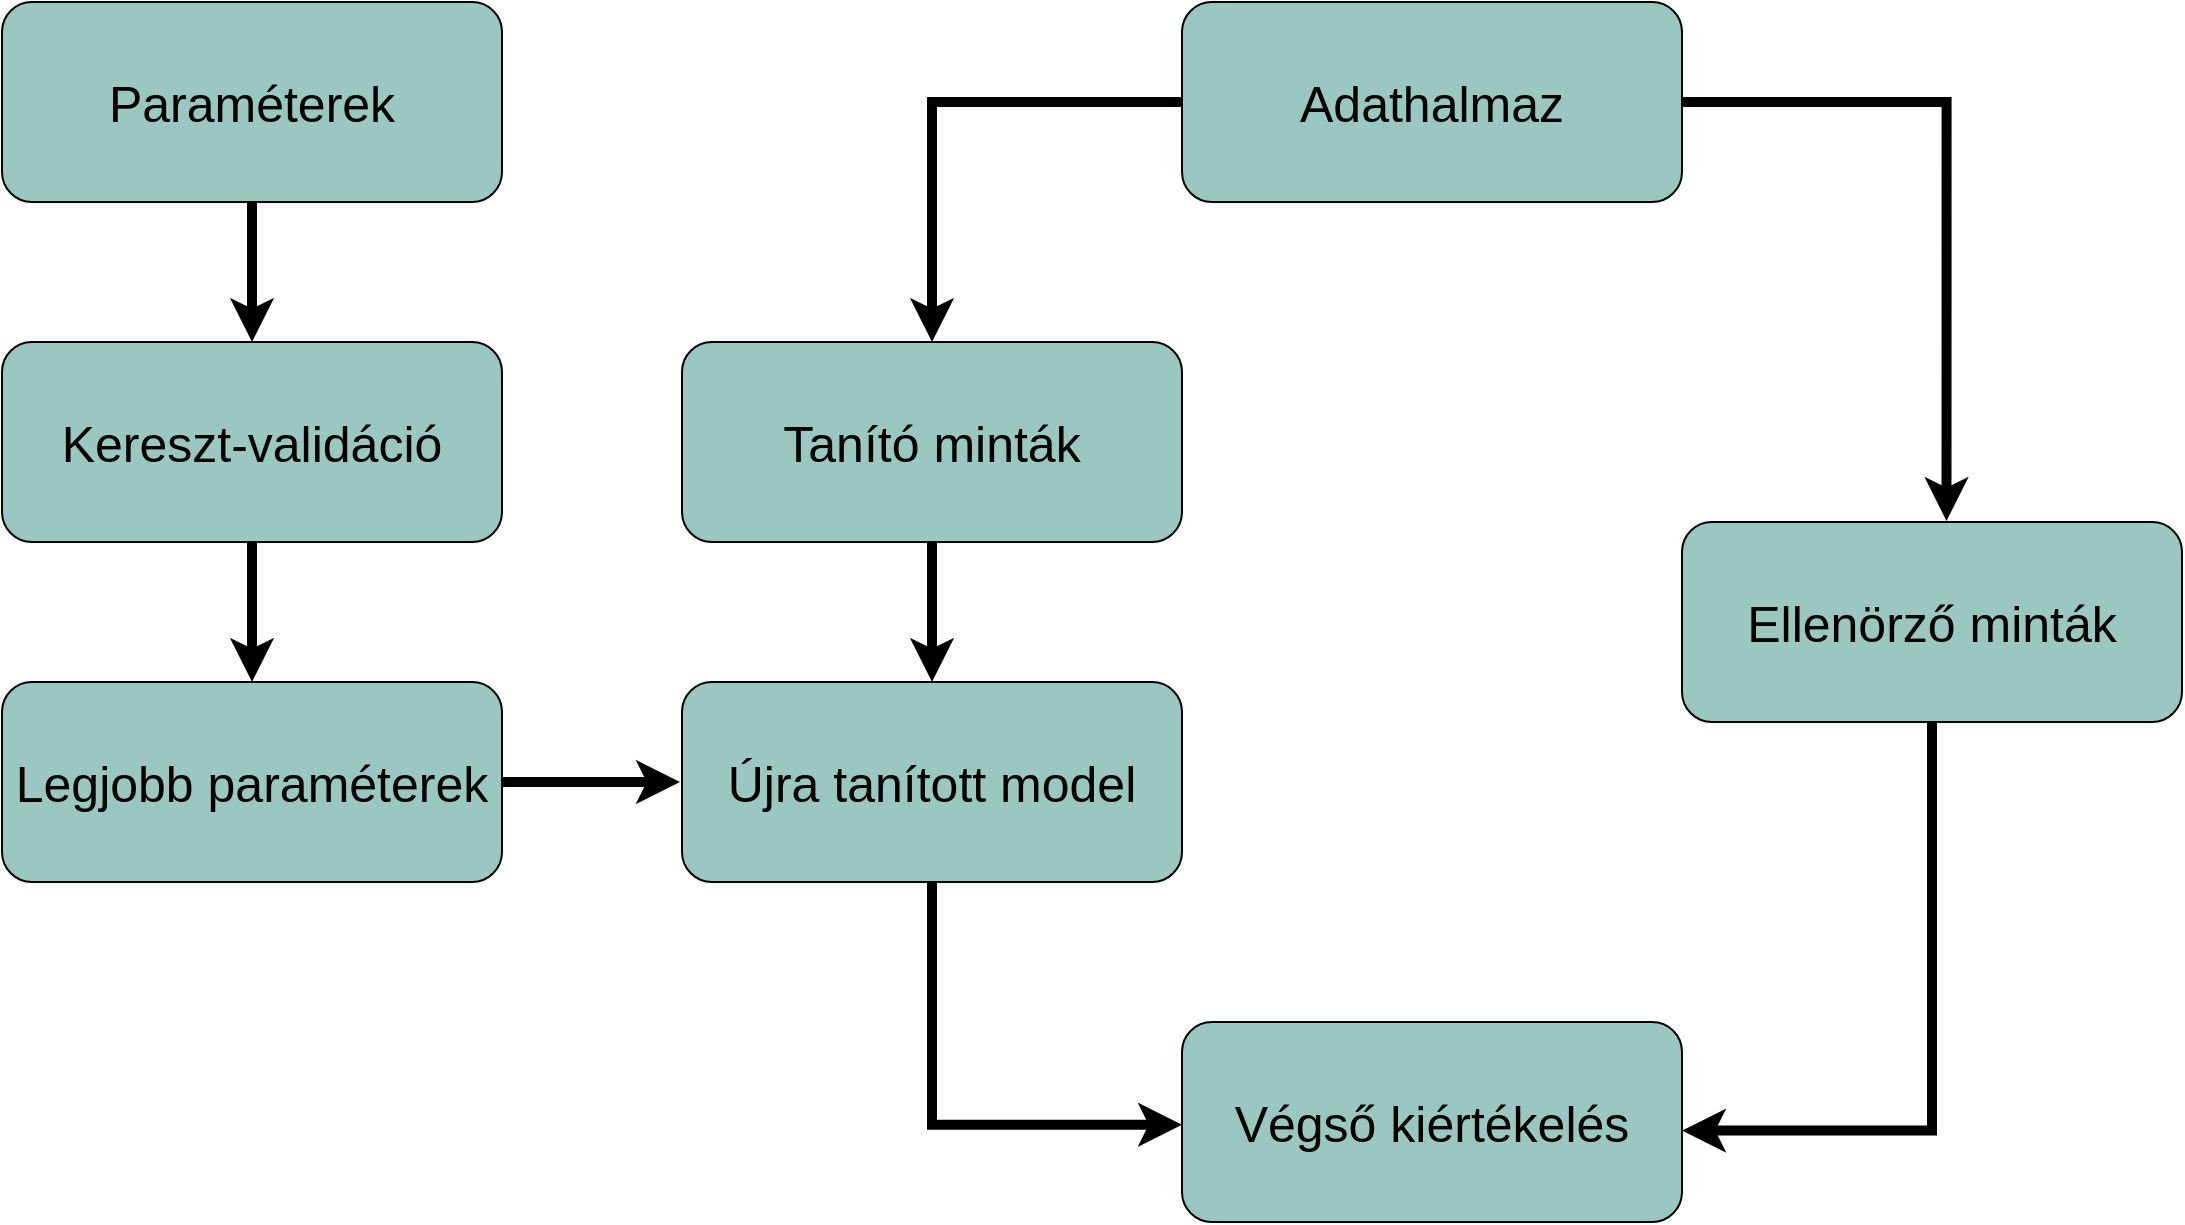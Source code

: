 <mxfile version="14.4.6" type="device" pages="2"><diagram id="Qbx1B5xQdk3e5R3pf0a0" name="Page-1"><mxGraphModel dx="1243" dy="735" grid="1" gridSize="10" guides="1" tooltips="1" connect="0" arrows="1" fold="1" page="1" pageScale="1" pageWidth="827" pageHeight="1169" math="0" shadow="0"><root><mxCell id="0"/><mxCell id="1" parent="0"/><mxCell id="bE8jGcioGd_SOKcU3lqN-11" style="edgeStyle=orthogonalEdgeStyle;rounded=0;orthogonalLoop=1;jettySize=auto;html=1;entryX=0.5;entryY=0;entryDx=0;entryDy=0;entryPerimeter=0;strokeWidth=5;" parent="1" source="bE8jGcioGd_SOKcU3lqN-1" target="bE8jGcioGd_SOKcU3lqN-2" edge="1"><mxGeometry relative="1" as="geometry"/></mxCell><mxCell id="bE8jGcioGd_SOKcU3lqN-1" value="&lt;span style=&quot;font-size: 25px&quot;&gt;Paraméterek&lt;/span&gt;" style="rounded=1;whiteSpace=wrap;html=1;fillColor=#9AC7BF;" parent="1" vertex="1"><mxGeometry x="-60" y="110" width="250" height="100" as="geometry"/></mxCell><mxCell id="bE8jGcioGd_SOKcU3lqN-14" style="edgeStyle=orthogonalEdgeStyle;rounded=0;orthogonalLoop=1;jettySize=auto;html=1;strokeWidth=5;" parent="1" source="bE8jGcioGd_SOKcU3lqN-2" target="bE8jGcioGd_SOKcU3lqN-3" edge="1"><mxGeometry relative="1" as="geometry"/></mxCell><mxCell id="bE8jGcioGd_SOKcU3lqN-2" value="&lt;span style=&quot;font-size: 25px&quot;&gt;Kereszt-validáció&lt;/span&gt;" style="rounded=1;whiteSpace=wrap;html=1;fillColor=#9AC7BF;" parent="1" vertex="1"><mxGeometry x="-60" y="280" width="250" height="100" as="geometry"/></mxCell><mxCell id="bE8jGcioGd_SOKcU3lqN-15" style="edgeStyle=orthogonalEdgeStyle;rounded=0;orthogonalLoop=1;jettySize=auto;html=1;entryX=-0.004;entryY=0.5;entryDx=0;entryDy=0;entryPerimeter=0;strokeWidth=5;" parent="1" source="bE8jGcioGd_SOKcU3lqN-3" target="bE8jGcioGd_SOKcU3lqN-4" edge="1"><mxGeometry relative="1" as="geometry"/></mxCell><mxCell id="bE8jGcioGd_SOKcU3lqN-3" value="&lt;span style=&quot;font-size: 25px&quot;&gt;Legjobb paraméterek&lt;/span&gt;" style="rounded=1;whiteSpace=wrap;html=1;fillColor=#9AC7BF;" parent="1" vertex="1"><mxGeometry x="-60" y="450" width="250" height="100" as="geometry"/></mxCell><mxCell id="bE8jGcioGd_SOKcU3lqN-21" style="edgeStyle=orthogonalEdgeStyle;rounded=0;orthogonalLoop=1;jettySize=auto;html=1;entryX=0;entryY=0.514;entryDx=0;entryDy=0;entryPerimeter=0;strokeWidth=5;" parent="1" source="bE8jGcioGd_SOKcU3lqN-4" target="bE8jGcioGd_SOKcU3lqN-9" edge="1"><mxGeometry relative="1" as="geometry"/></mxCell><mxCell id="bE8jGcioGd_SOKcU3lqN-4" value="&lt;span style=&quot;font-size: 25px&quot;&gt;Újra tanított model&lt;/span&gt;" style="rounded=1;whiteSpace=wrap;html=1;fillColor=#9AC7BF;" parent="1" vertex="1"><mxGeometry x="280" y="450" width="250" height="100" as="geometry"/></mxCell><mxCell id="bE8jGcioGd_SOKcU3lqN-16" style="edgeStyle=orthogonalEdgeStyle;rounded=0;orthogonalLoop=1;jettySize=auto;html=1;strokeWidth=5;" parent="1" source="bE8jGcioGd_SOKcU3lqN-5" target="bE8jGcioGd_SOKcU3lqN-4" edge="1"><mxGeometry relative="1" as="geometry"/></mxCell><mxCell id="bE8jGcioGd_SOKcU3lqN-5" value="&lt;span style=&quot;font-size: 25px&quot;&gt;Tanító minták&lt;/span&gt;" style="rounded=1;whiteSpace=wrap;html=1;fillColor=#9AC7BF;" parent="1" vertex="1"><mxGeometry x="280" y="280" width="250" height="100" as="geometry"/></mxCell><mxCell id="bE8jGcioGd_SOKcU3lqN-17" style="edgeStyle=orthogonalEdgeStyle;rounded=0;orthogonalLoop=1;jettySize=auto;html=1;strokeWidth=5;" parent="1" source="bE8jGcioGd_SOKcU3lqN-6" target="bE8jGcioGd_SOKcU3lqN-5" edge="1"><mxGeometry relative="1" as="geometry"><mxPoint x="400" y="260" as="targetPoint"/><Array as="points"><mxPoint x="405" y="160"/></Array></mxGeometry></mxCell><mxCell id="bE8jGcioGd_SOKcU3lqN-19" style="edgeStyle=orthogonalEdgeStyle;rounded=0;orthogonalLoop=1;jettySize=auto;html=1;entryX=0.529;entryY=-0.005;entryDx=0;entryDy=0;entryPerimeter=0;strokeWidth=5;" parent="1" source="bE8jGcioGd_SOKcU3lqN-6" target="bE8jGcioGd_SOKcU3lqN-10" edge="1"><mxGeometry relative="1" as="geometry"><Array as="points"><mxPoint x="912" y="160"/></Array></mxGeometry></mxCell><mxCell id="bE8jGcioGd_SOKcU3lqN-6" value="&lt;span style=&quot;font-size: 25px&quot;&gt;Adathalmaz&lt;/span&gt;" style="rounded=1;whiteSpace=wrap;html=1;fillColor=#9AC7BF;" parent="1" vertex="1"><mxGeometry x="530" y="110" width="250" height="100" as="geometry"/></mxCell><mxCell id="bE8jGcioGd_SOKcU3lqN-9" value="&lt;span style=&quot;font-size: 25px&quot;&gt;Végső kiértékelés&lt;/span&gt;" style="rounded=1;whiteSpace=wrap;html=1;fillColor=#9AC7BF;" parent="1" vertex="1"><mxGeometry x="530" y="620" width="250" height="100" as="geometry"/></mxCell><mxCell id="bE8jGcioGd_SOKcU3lqN-20" style="edgeStyle=orthogonalEdgeStyle;rounded=0;orthogonalLoop=1;jettySize=auto;html=1;entryX=1;entryY=0.543;entryDx=0;entryDy=0;entryPerimeter=0;strokeWidth=5;" parent="1" source="bE8jGcioGd_SOKcU3lqN-10" target="bE8jGcioGd_SOKcU3lqN-9" edge="1"><mxGeometry relative="1" as="geometry"/></mxCell><mxCell id="bE8jGcioGd_SOKcU3lqN-10" value="&lt;span style=&quot;font-size: 25px&quot;&gt;Ellenörző minták&lt;/span&gt;" style="rounded=1;whiteSpace=wrap;html=1;fillColor=#9AC7BF;" parent="1" vertex="1"><mxGeometry x="780" y="370" width="250" height="100" as="geometry"/></mxCell></root></mxGraphModel></diagram><diagram id="tDpKKEp8URunAOThSsPT" name="Page-2"><mxGraphModel dx="864" dy="423" grid="1" gridSize="10" guides="1" tooltips="1" connect="1" arrows="1" fold="1" page="1" pageScale="1" pageWidth="827" pageHeight="1169" math="0" shadow="0"><root><mxCell id="ysKZkAWgEOkoNtV8oG99-0"/><mxCell id="ysKZkAWgEOkoNtV8oG99-1" parent="ysKZkAWgEOkoNtV8oG99-0"/></root></mxGraphModel></diagram></mxfile>